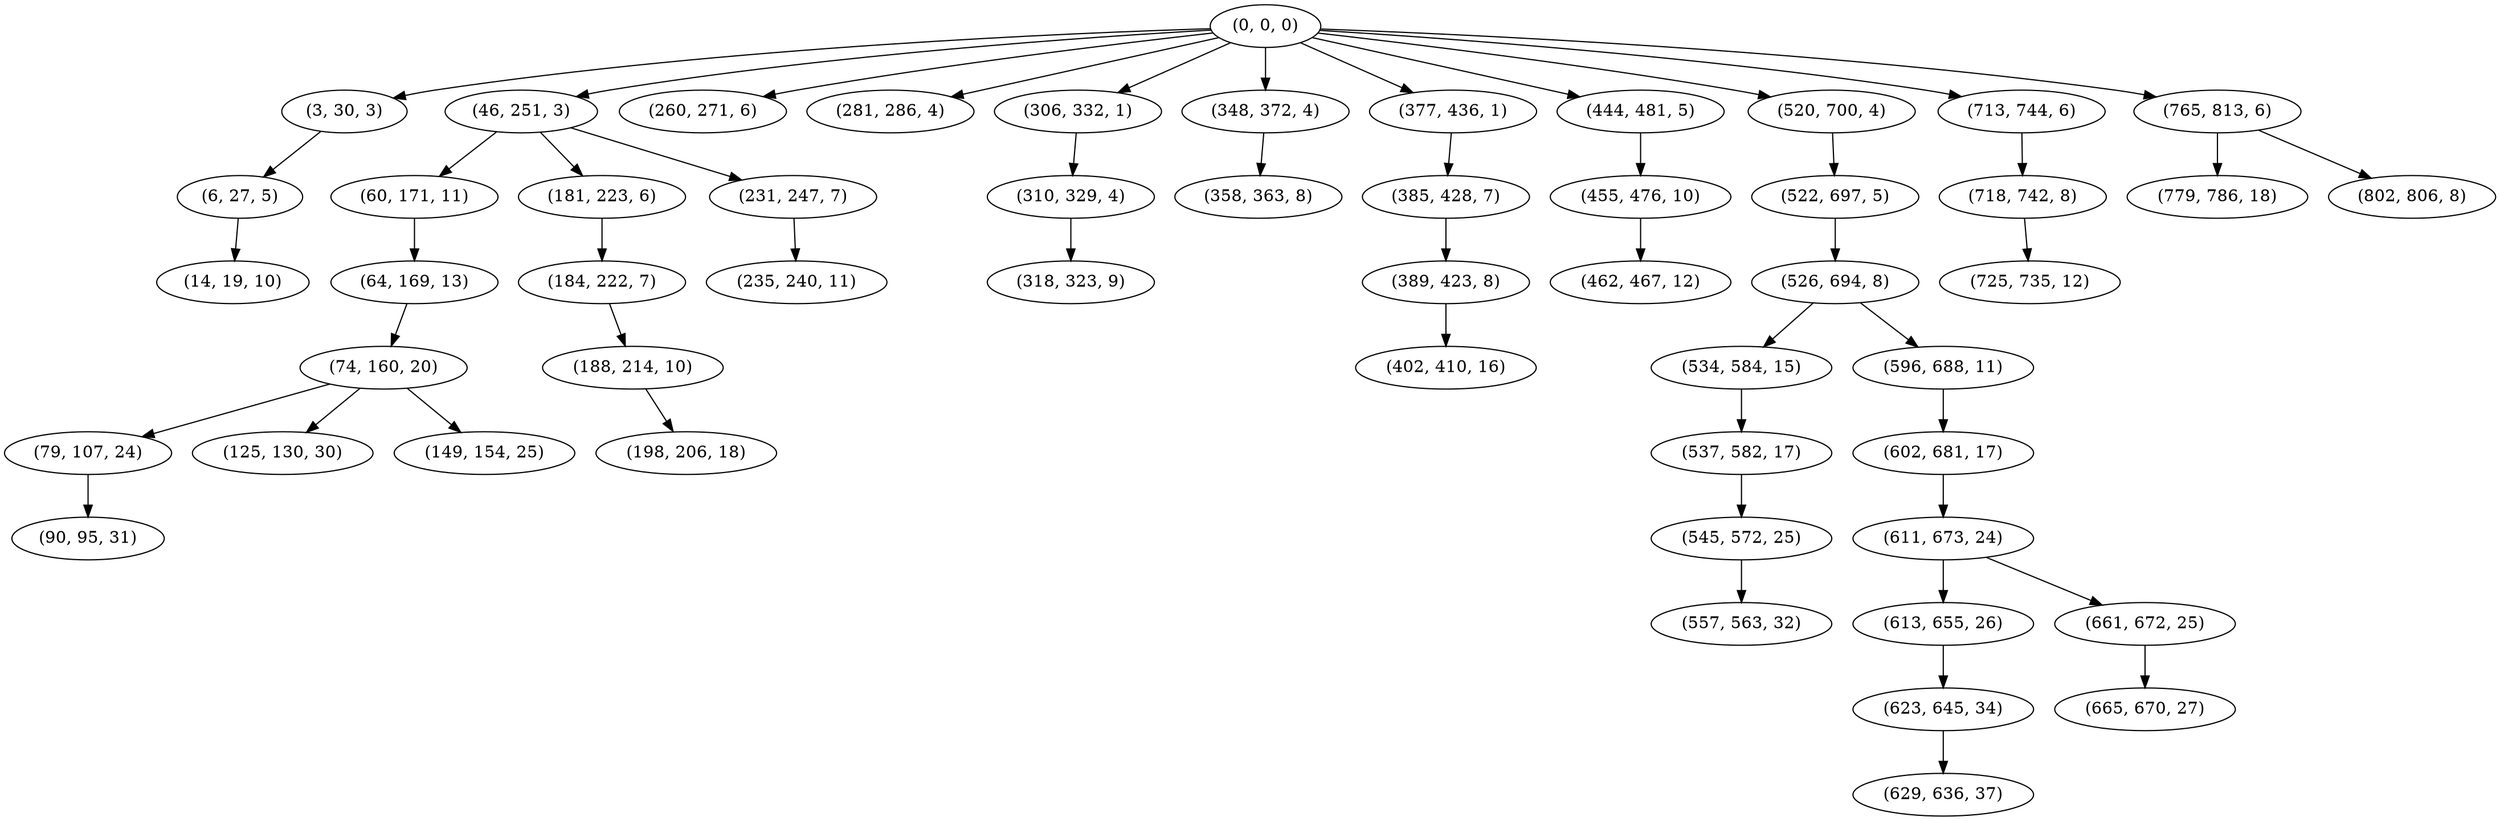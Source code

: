 digraph tree {
    "(0, 0, 0)";
    "(3, 30, 3)";
    "(6, 27, 5)";
    "(14, 19, 10)";
    "(46, 251, 3)";
    "(60, 171, 11)";
    "(64, 169, 13)";
    "(74, 160, 20)";
    "(79, 107, 24)";
    "(90, 95, 31)";
    "(125, 130, 30)";
    "(149, 154, 25)";
    "(181, 223, 6)";
    "(184, 222, 7)";
    "(188, 214, 10)";
    "(198, 206, 18)";
    "(231, 247, 7)";
    "(235, 240, 11)";
    "(260, 271, 6)";
    "(281, 286, 4)";
    "(306, 332, 1)";
    "(310, 329, 4)";
    "(318, 323, 9)";
    "(348, 372, 4)";
    "(358, 363, 8)";
    "(377, 436, 1)";
    "(385, 428, 7)";
    "(389, 423, 8)";
    "(402, 410, 16)";
    "(444, 481, 5)";
    "(455, 476, 10)";
    "(462, 467, 12)";
    "(520, 700, 4)";
    "(522, 697, 5)";
    "(526, 694, 8)";
    "(534, 584, 15)";
    "(537, 582, 17)";
    "(545, 572, 25)";
    "(557, 563, 32)";
    "(596, 688, 11)";
    "(602, 681, 17)";
    "(611, 673, 24)";
    "(613, 655, 26)";
    "(623, 645, 34)";
    "(629, 636, 37)";
    "(661, 672, 25)";
    "(665, 670, 27)";
    "(713, 744, 6)";
    "(718, 742, 8)";
    "(725, 735, 12)";
    "(765, 813, 6)";
    "(779, 786, 18)";
    "(802, 806, 8)";
    "(0, 0, 0)" -> "(3, 30, 3)";
    "(0, 0, 0)" -> "(46, 251, 3)";
    "(0, 0, 0)" -> "(260, 271, 6)";
    "(0, 0, 0)" -> "(281, 286, 4)";
    "(0, 0, 0)" -> "(306, 332, 1)";
    "(0, 0, 0)" -> "(348, 372, 4)";
    "(0, 0, 0)" -> "(377, 436, 1)";
    "(0, 0, 0)" -> "(444, 481, 5)";
    "(0, 0, 0)" -> "(520, 700, 4)";
    "(0, 0, 0)" -> "(713, 744, 6)";
    "(0, 0, 0)" -> "(765, 813, 6)";
    "(3, 30, 3)" -> "(6, 27, 5)";
    "(6, 27, 5)" -> "(14, 19, 10)";
    "(46, 251, 3)" -> "(60, 171, 11)";
    "(46, 251, 3)" -> "(181, 223, 6)";
    "(46, 251, 3)" -> "(231, 247, 7)";
    "(60, 171, 11)" -> "(64, 169, 13)";
    "(64, 169, 13)" -> "(74, 160, 20)";
    "(74, 160, 20)" -> "(79, 107, 24)";
    "(74, 160, 20)" -> "(125, 130, 30)";
    "(74, 160, 20)" -> "(149, 154, 25)";
    "(79, 107, 24)" -> "(90, 95, 31)";
    "(181, 223, 6)" -> "(184, 222, 7)";
    "(184, 222, 7)" -> "(188, 214, 10)";
    "(188, 214, 10)" -> "(198, 206, 18)";
    "(231, 247, 7)" -> "(235, 240, 11)";
    "(306, 332, 1)" -> "(310, 329, 4)";
    "(310, 329, 4)" -> "(318, 323, 9)";
    "(348, 372, 4)" -> "(358, 363, 8)";
    "(377, 436, 1)" -> "(385, 428, 7)";
    "(385, 428, 7)" -> "(389, 423, 8)";
    "(389, 423, 8)" -> "(402, 410, 16)";
    "(444, 481, 5)" -> "(455, 476, 10)";
    "(455, 476, 10)" -> "(462, 467, 12)";
    "(520, 700, 4)" -> "(522, 697, 5)";
    "(522, 697, 5)" -> "(526, 694, 8)";
    "(526, 694, 8)" -> "(534, 584, 15)";
    "(526, 694, 8)" -> "(596, 688, 11)";
    "(534, 584, 15)" -> "(537, 582, 17)";
    "(537, 582, 17)" -> "(545, 572, 25)";
    "(545, 572, 25)" -> "(557, 563, 32)";
    "(596, 688, 11)" -> "(602, 681, 17)";
    "(602, 681, 17)" -> "(611, 673, 24)";
    "(611, 673, 24)" -> "(613, 655, 26)";
    "(611, 673, 24)" -> "(661, 672, 25)";
    "(613, 655, 26)" -> "(623, 645, 34)";
    "(623, 645, 34)" -> "(629, 636, 37)";
    "(661, 672, 25)" -> "(665, 670, 27)";
    "(713, 744, 6)" -> "(718, 742, 8)";
    "(718, 742, 8)" -> "(725, 735, 12)";
    "(765, 813, 6)" -> "(779, 786, 18)";
    "(765, 813, 6)" -> "(802, 806, 8)";
}
